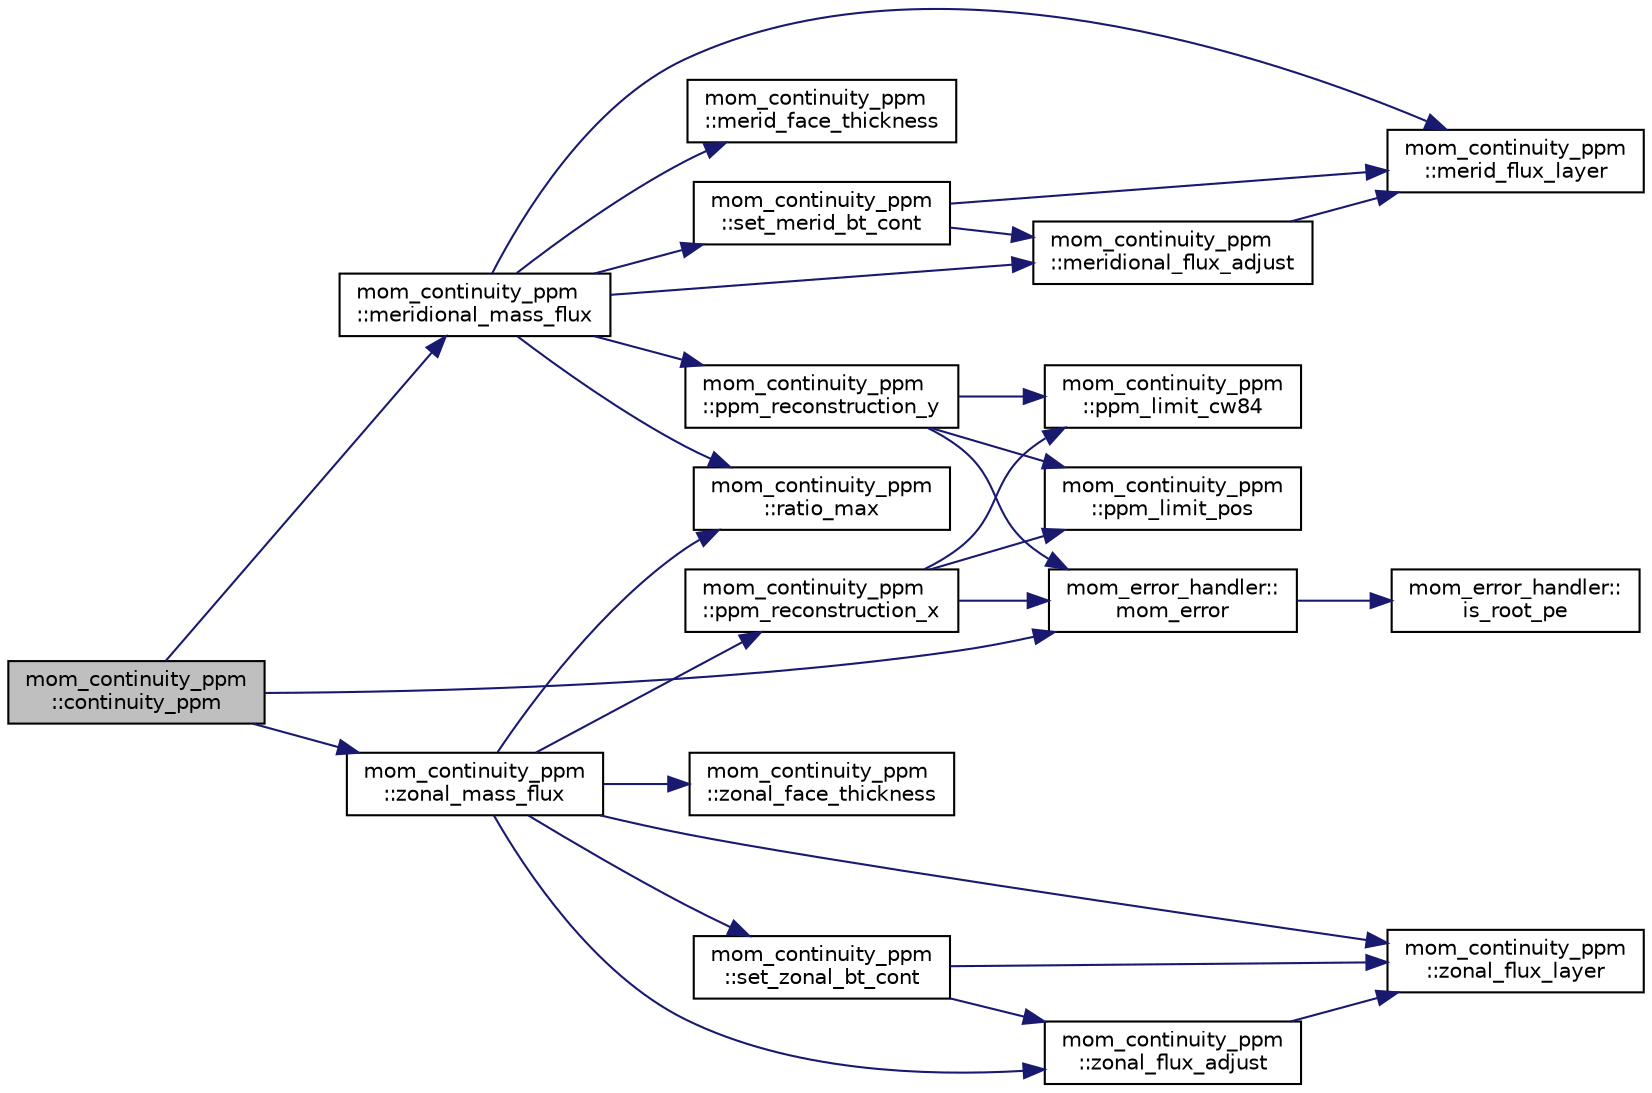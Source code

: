 digraph "mom_continuity_ppm::continuity_ppm"
{
 // INTERACTIVE_SVG=YES
 // LATEX_PDF_SIZE
  edge [fontname="Helvetica",fontsize="10",labelfontname="Helvetica",labelfontsize="10"];
  node [fontname="Helvetica",fontsize="10",shape=record];
  rankdir="LR";
  Node1 [label="mom_continuity_ppm\l::continuity_ppm",height=0.2,width=0.4,color="black", fillcolor="grey75", style="filled", fontcolor="black",tooltip="Time steps the layer thicknesses, using a monotonically limit, directionally split PPM scheme,..."];
  Node1 -> Node2 [color="midnightblue",fontsize="10",style="solid",fontname="Helvetica"];
  Node2 [label="mom_continuity_ppm\l::meridional_mass_flux",height=0.2,width=0.4,color="black", fillcolor="white", style="filled",URL="$namespacemom__continuity__ppm.html#ae64c4b7cd1756aa3c121fbcf637d5cae",tooltip="Calculates the mass or volume fluxes through the meridional faces, and other related quantities."];
  Node2 -> Node3 [color="midnightblue",fontsize="10",style="solid",fontname="Helvetica"];
  Node3 [label="mom_continuity_ppm\l::merid_face_thickness",height=0.2,width=0.4,color="black", fillcolor="white", style="filled",URL="$namespacemom__continuity__ppm.html#a293f7ab5bfd8f3f6a5a50903b05b6411",tooltip="Sets the effective interface thickness at each meridional velocity point."];
  Node2 -> Node4 [color="midnightblue",fontsize="10",style="solid",fontname="Helvetica"];
  Node4 [label="mom_continuity_ppm\l::merid_flux_layer",height=0.2,width=0.4,color="black", fillcolor="white", style="filled",URL="$namespacemom__continuity__ppm.html#ac00aefda40cb9e22013e99cad342bb63",tooltip="Evaluates the meridional mass or volume fluxes in a layer."];
  Node2 -> Node5 [color="midnightblue",fontsize="10",style="solid",fontname="Helvetica"];
  Node5 [label="mom_continuity_ppm\l::meridional_flux_adjust",height=0.2,width=0.4,color="black", fillcolor="white", style="filled",URL="$namespacemom__continuity__ppm.html#a6deb1b7de418a17cacd60dabc262ba29",tooltip="Returns the barotropic velocity adjustment that gives the desired barotropic (layer-summed) transport..."];
  Node5 -> Node4 [color="midnightblue",fontsize="10",style="solid",fontname="Helvetica"];
  Node2 -> Node6 [color="midnightblue",fontsize="10",style="solid",fontname="Helvetica"];
  Node6 [label="mom_continuity_ppm\l::ppm_reconstruction_y",height=0.2,width=0.4,color="black", fillcolor="white", style="filled",URL="$namespacemom__continuity__ppm.html#af71fa5f7f4b849ec735e2049df2d0693",tooltip="Calculates left/right edge values for PPM reconstruction."];
  Node6 -> Node7 [color="midnightblue",fontsize="10",style="solid",fontname="Helvetica"];
  Node7 [label="mom_error_handler::\lmom_error",height=0.2,width=0.4,color="black", fillcolor="white", style="filled",URL="$namespacemom__error__handler.html#a460cfb79a06c29fc249952c2a3710d67",tooltip="This provides a convenient interface for writing an mpp_error message with run-time filter based on a..."];
  Node7 -> Node8 [color="midnightblue",fontsize="10",style="solid",fontname="Helvetica"];
  Node8 [label="mom_error_handler::\lis_root_pe",height=0.2,width=0.4,color="black", fillcolor="white", style="filled",URL="$namespacemom__error__handler.html#ad5f00a53059c72fe2332d1436c80ca71",tooltip="This returns .true. if the current PE is the root PE."];
  Node6 -> Node9 [color="midnightblue",fontsize="10",style="solid",fontname="Helvetica"];
  Node9 [label="mom_continuity_ppm\l::ppm_limit_cw84",height=0.2,width=0.4,color="black", fillcolor="white", style="filled",URL="$namespacemom__continuity__ppm.html#ab03786fff2550dd61282356608fc1352",tooltip="This subroutine limits the left/right edge values of the PPM reconstruction according to the monotoni..."];
  Node6 -> Node10 [color="midnightblue",fontsize="10",style="solid",fontname="Helvetica"];
  Node10 [label="mom_continuity_ppm\l::ppm_limit_pos",height=0.2,width=0.4,color="black", fillcolor="white", style="filled",URL="$namespacemom__continuity__ppm.html#a870edb0c5b2cb0464899430b6651260c",tooltip="This subroutine limits the left/right edge values of the PPM reconstruction to give a reconstruction ..."];
  Node2 -> Node11 [color="midnightblue",fontsize="10",style="solid",fontname="Helvetica"];
  Node11 [label="mom_continuity_ppm\l::ratio_max",height=0.2,width=0.4,color="black", fillcolor="white", style="filled",URL="$namespacemom__continuity__ppm.html#adf02002cf5951d7610b8643d2d401585",tooltip="Return the maximum ratio of a/b or maxrat."];
  Node2 -> Node12 [color="midnightblue",fontsize="10",style="solid",fontname="Helvetica"];
  Node12 [label="mom_continuity_ppm\l::set_merid_bt_cont",height=0.2,width=0.4,color="black", fillcolor="white", style="filled",URL="$namespacemom__continuity__ppm.html#a77c6806e82a3634fff7b7480f77c2f02",tooltip="Sets of a structure that describes the meridional barotropic volume or mass fluxes as a function of b..."];
  Node12 -> Node4 [color="midnightblue",fontsize="10",style="solid",fontname="Helvetica"];
  Node12 -> Node5 [color="midnightblue",fontsize="10",style="solid",fontname="Helvetica"];
  Node1 -> Node7 [color="midnightblue",fontsize="10",style="solid",fontname="Helvetica"];
  Node1 -> Node13 [color="midnightblue",fontsize="10",style="solid",fontname="Helvetica"];
  Node13 [label="mom_continuity_ppm\l::zonal_mass_flux",height=0.2,width=0.4,color="black", fillcolor="white", style="filled",URL="$namespacemom__continuity__ppm.html#a5f5d6764ed315043d3b91b209db5c0a0",tooltip="Calculates the mass or volume fluxes through the zonal faces, and other related quantities."];
  Node13 -> Node14 [color="midnightblue",fontsize="10",style="solid",fontname="Helvetica"];
  Node14 [label="mom_continuity_ppm\l::ppm_reconstruction_x",height=0.2,width=0.4,color="black", fillcolor="white", style="filled",URL="$namespacemom__continuity__ppm.html#a9a7eac2a9b17d0e9ee9ca0a27d2f8fb6",tooltip="Calculates left/right edge values for PPM reconstruction."];
  Node14 -> Node7 [color="midnightblue",fontsize="10",style="solid",fontname="Helvetica"];
  Node14 -> Node9 [color="midnightblue",fontsize="10",style="solid",fontname="Helvetica"];
  Node14 -> Node10 [color="midnightblue",fontsize="10",style="solid",fontname="Helvetica"];
  Node13 -> Node11 [color="midnightblue",fontsize="10",style="solid",fontname="Helvetica"];
  Node13 -> Node15 [color="midnightblue",fontsize="10",style="solid",fontname="Helvetica"];
  Node15 [label="mom_continuity_ppm\l::set_zonal_bt_cont",height=0.2,width=0.4,color="black", fillcolor="white", style="filled",URL="$namespacemom__continuity__ppm.html#a30e5aef71acbeef6afe5f6cf1ea30dcc",tooltip="Sets a structure that describes the zonal barotropic volume or mass fluxes as a function of barotropi..."];
  Node15 -> Node16 [color="midnightblue",fontsize="10",style="solid",fontname="Helvetica"];
  Node16 [label="mom_continuity_ppm\l::zonal_flux_adjust",height=0.2,width=0.4,color="black", fillcolor="white", style="filled",URL="$namespacemom__continuity__ppm.html#afad3f82b9824a13d3fe8792496e9b769",tooltip="Returns the barotropic velocity adjustment that gives the desired barotropic (layer-summed) transport..."];
  Node16 -> Node17 [color="midnightblue",fontsize="10",style="solid",fontname="Helvetica"];
  Node17 [label="mom_continuity_ppm\l::zonal_flux_layer",height=0.2,width=0.4,color="black", fillcolor="white", style="filled",URL="$namespacemom__continuity__ppm.html#a713196d0cfe6cb4cc8a91239a8dba02d",tooltip="Evaluates the zonal mass or volume fluxes in a layer."];
  Node15 -> Node17 [color="midnightblue",fontsize="10",style="solid",fontname="Helvetica"];
  Node13 -> Node18 [color="midnightblue",fontsize="10",style="solid",fontname="Helvetica"];
  Node18 [label="mom_continuity_ppm\l::zonal_face_thickness",height=0.2,width=0.4,color="black", fillcolor="white", style="filled",URL="$namespacemom__continuity__ppm.html#a9e76825c96ffca1ae0e84469ab46029b",tooltip="Sets the effective interface thickness at each zonal velocity point."];
  Node13 -> Node16 [color="midnightblue",fontsize="10",style="solid",fontname="Helvetica"];
  Node13 -> Node17 [color="midnightblue",fontsize="10",style="solid",fontname="Helvetica"];
}
